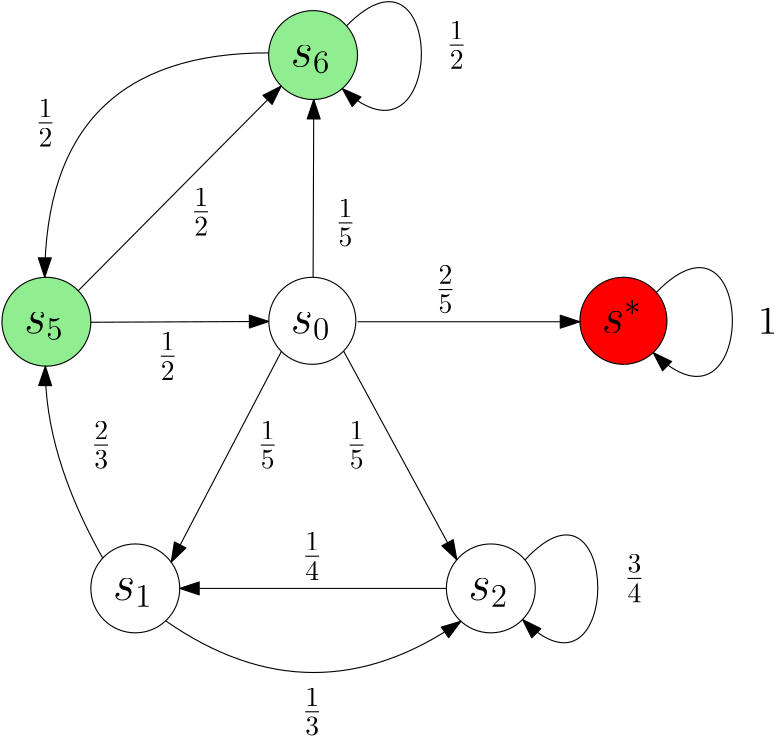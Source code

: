 <?xml version="1.0"?>
<!DOCTYPE ipe SYSTEM "ipe.dtd">
<ipe version="70206" creator="Ipe 7.2.6">
<info created="D:20170225211028" modified="D:20170227144753"/>
<ipestyle name="basic">
<symbol name="arrow/arc(spx)">
<path stroke="sym-stroke" fill="sym-stroke" pen="sym-pen">
0 0 m
-1 0.333 l
-1 -0.333 l
h
</path>
</symbol>
<symbol name="arrow/farc(spx)">
<path stroke="sym-stroke" fill="white" pen="sym-pen">
0 0 m
-1 0.333 l
-1 -0.333 l
h
</path>
</symbol>
<symbol name="arrow/ptarc(spx)">
<path stroke="sym-stroke" fill="sym-stroke" pen="sym-pen">
0 0 m
-1 0.333 l
-0.8 0 l
-1 -0.333 l
h
</path>
</symbol>
<symbol name="arrow/fptarc(spx)">
<path stroke="sym-stroke" fill="white" pen="sym-pen">
0 0 m
-1 0.333 l
-0.8 0 l
-1 -0.333 l
h
</path>
</symbol>
<symbol name="mark/circle(sx)" transformations="translations">
<path fill="sym-stroke">
0.6 0 0 0.6 0 0 e
0.4 0 0 0.4 0 0 e
</path>
</symbol>
<symbol name="mark/disk(sx)" transformations="translations">
<path fill="sym-stroke">
0.6 0 0 0.6 0 0 e
</path>
</symbol>
<symbol name="mark/fdisk(sfx)" transformations="translations">
<group>
<path fill="sym-fill">
0.5 0 0 0.5 0 0 e
</path>
<path fill="sym-stroke" fillrule="eofill">
0.6 0 0 0.6 0 0 e
0.4 0 0 0.4 0 0 e
</path>
</group>
</symbol>
<symbol name="mark/box(sx)" transformations="translations">
<path fill="sym-stroke" fillrule="eofill">
-0.6 -0.6 m
0.6 -0.6 l
0.6 0.6 l
-0.6 0.6 l
h
-0.4 -0.4 m
0.4 -0.4 l
0.4 0.4 l
-0.4 0.4 l
h
</path>
</symbol>
<symbol name="mark/square(sx)" transformations="translations">
<path fill="sym-stroke">
-0.6 -0.6 m
0.6 -0.6 l
0.6 0.6 l
-0.6 0.6 l
h
</path>
</symbol>
<symbol name="mark/fsquare(sfx)" transformations="translations">
<group>
<path fill="sym-fill">
-0.5 -0.5 m
0.5 -0.5 l
0.5 0.5 l
-0.5 0.5 l
h
</path>
<path fill="sym-stroke" fillrule="eofill">
-0.6 -0.6 m
0.6 -0.6 l
0.6 0.6 l
-0.6 0.6 l
h
-0.4 -0.4 m
0.4 -0.4 l
0.4 0.4 l
-0.4 0.4 l
h
</path>
</group>
</symbol>
<symbol name="mark/cross(sx)" transformations="translations">
<group>
<path fill="sym-stroke">
-0.43 -0.57 m
0.57 0.43 l
0.43 0.57 l
-0.57 -0.43 l
h
</path>
<path fill="sym-stroke">
-0.43 0.57 m
0.57 -0.43 l
0.43 -0.57 l
-0.57 0.43 l
h
</path>
</group>
</symbol>
<symbol name="arrow/fnormal(spx)">
<path stroke="sym-stroke" fill="white" pen="sym-pen">
0 0 m
-1 0.333 l
-1 -0.333 l
h
</path>
</symbol>
<symbol name="arrow/pointed(spx)">
<path stroke="sym-stroke" fill="sym-stroke" pen="sym-pen">
0 0 m
-1 0.333 l
-0.8 0 l
-1 -0.333 l
h
</path>
</symbol>
<symbol name="arrow/fpointed(spx)">
<path stroke="sym-stroke" fill="white" pen="sym-pen">
0 0 m
-1 0.333 l
-0.8 0 l
-1 -0.333 l
h
</path>
</symbol>
<symbol name="arrow/linear(spx)">
<path stroke="sym-stroke" pen="sym-pen">
-1 0.333 m
0 0 l
-1 -0.333 l
</path>
</symbol>
<symbol name="arrow/fdouble(spx)">
<path stroke="sym-stroke" fill="white" pen="sym-pen">
0 0 m
-1 0.333 l
-1 -0.333 l
h
-1 0 m
-2 0.333 l
-2 -0.333 l
h
</path>
</symbol>
<symbol name="arrow/double(spx)">
<path stroke="sym-stroke" fill="sym-stroke" pen="sym-pen">
0 0 m
-1 0.333 l
-1 -0.333 l
h
-1 0 m
-2 0.333 l
-2 -0.333 l
h
</path>
</symbol>
<pen name="heavier" value="0.8"/>
<pen name="fat" value="1.2"/>
<pen name="ultrafat" value="2"/>
<symbolsize name="large" value="5"/>
<symbolsize name="small" value="2"/>
<symbolsize name="tiny" value="1.1"/>
<arrowsize name="large" value="10"/>
<arrowsize name="small" value="5"/>
<arrowsize name="tiny" value="3"/>
<color name="red" value="1 0 0"/>
<color name="green" value="0 1 0"/>
<color name="blue" value="0 0 1"/>
<color name="yellow" value="1 1 0"/>
<color name="orange" value="1 0.647 0"/>
<color name="gold" value="1 0.843 0"/>
<color name="purple" value="0.627 0.125 0.941"/>
<color name="gray" value="0.745"/>
<color name="brown" value="0.647 0.165 0.165"/>
<color name="navy" value="0 0 0.502"/>
<color name="pink" value="1 0.753 0.796"/>
<color name="seagreen" value="0.18 0.545 0.341"/>
<color name="turquoise" value="0.251 0.878 0.816"/>
<color name="violet" value="0.933 0.51 0.933"/>
<color name="darkblue" value="0 0 0.545"/>
<color name="darkcyan" value="0 0.545 0.545"/>
<color name="darkgray" value="0.663"/>
<color name="darkgreen" value="0 0.392 0"/>
<color name="darkmagenta" value="0.545 0 0.545"/>
<color name="darkorange" value="1 0.549 0"/>
<color name="darkred" value="0.545 0 0"/>
<color name="lightblue" value="0.678 0.847 0.902"/>
<color name="lightcyan" value="0.878 1 1"/>
<color name="lightgray" value="0.827"/>
<color name="lightgreen" value="0.565 0.933 0.565"/>
<color name="lightyellow" value="1 1 0.878"/>
<dashstyle name="dashed" value="[4] 0"/>
<dashstyle name="dotted" value="[1 3] 0"/>
<dashstyle name="dash dotted" value="[4 2 1 2] 0"/>
<dashstyle name="dash dot dotted" value="[4 2 1 2 1 2] 0"/>
<textsize name="large" value="\large"/>
<textsize name="Large" value="\Large"/>
<textsize name="LARGE" value="\LARGE"/>
<textsize name="huge" value="\huge"/>
<textsize name="Huge" value="\Huge"/>
<textsize name="small" value="\small"/>
<textsize name="footnote" value="\footnotesize"/>
<textsize name="tiny" value="\tiny"/>
<textstyle name="center" begin="\begin{center}" end="\end{center}"/>
<textstyle name="itemize" begin="\begin{itemize}" end="\end{itemize}"/>
<textstyle name="item" begin="\begin{itemize}\item{}" end="\end{itemize}"/>
<gridsize name="4 pts" value="4"/>
<gridsize name="8 pts (~3 mm)" value="8"/>
<gridsize name="16 pts (~6 mm)" value="16"/>
<gridsize name="32 pts (~12 mm)" value="32"/>
<gridsize name="10 pts (~3.5 mm)" value="10"/>
<gridsize name="20 pts (~7 mm)" value="20"/>
<gridsize name="14 pts (~5 mm)" value="14"/>
<gridsize name="28 pts (~10 mm)" value="28"/>
<gridsize name="56 pts (~20 mm)" value="56"/>
<anglesize name="90 deg" value="90"/>
<anglesize name="60 deg" value="60"/>
<anglesize name="45 deg" value="45"/>
<anglesize name="30 deg" value="30"/>
<anglesize name="22.5 deg" value="22.5"/>
<opacity name="10%" value="0.1"/>
<opacity name="30%" value="0.3"/>
<opacity name="50%" value="0.5"/>
<opacity name="75%" value="0.75"/>
<tiling name="falling" angle="-60" step="4" width="1"/>
<tiling name="rising" angle="30" step="4" width="1"/>
</ipestyle>
<page>
<layer name="alpha"/>
<view layers="alpha" active="alpha"/>
<path layer="alpha" matrix="1 0 0 1 0 -32" stroke="black">
15.6682 0 0 15.6682 239.734 720.334 e
</path>
<path matrix="1 0 0 1 32 -32" stroke="black">
16 0 0 16 272 624 e
</path>
<path matrix="1 0 0 1 0 -32" stroke="black">
16 0 0 16 176 624 e
</path>
<path matrix="1 0 0 1 0 -32" stroke="black" fill="lightgreen">
16 0 0 16 144 720 e
</path>
<path matrix="1 0 0 1 0 -32" stroke="black" fill="lightgreen">
16 0 0 16 240 816 e
</path>
<path stroke="black" arrow="normal/normal">
252.063 794.512 m
288.27 831.336
288.153 737.153
250.516 771.941 c
</path>
<path stroke="black" arrow="normal/normal">
224.019 784.779 m
143.757 784.899
143.395 703.989 c
</path>
<path stroke="black" arrow="normal/normal">
159.999 687.812 m
224.068 688.1 l
</path>
<path stroke="black" arrow="normal/normal">
164.281 602.893 m
143.257 640.224
143.633 672.004 c
</path>
<path stroke="black" arrow="normal/normal">
240.019 704 m
240.25 768.002 l
</path>
<path stroke="black" arrow="normal/normal">
155.461 699.164 m
228.535 772.839 l
</path>
<path stroke="black" arrow="normal/normal">
228.606 677.305 m
188.92 601.438 l
</path>
<path stroke="black" arrow="normal/normal">
250.994 677.439 m
291.754 602.298 l
</path>
<path stroke="black" arrow="normal/normal">
186.928 580.313 m
240.218 543.191
293.222 580.175 c
</path>
<text transformations="translations" pos="232 684" stroke="black" type="label" width="14.291" height="7.415" depth="2.58" valign="baseline" size="LARGE" style="math">s_0</text>
<text transformations="translations" pos="136 684" stroke="black" type="label" width="14.291" height="7.415" depth="2.58" valign="baseline" size="LARGE" style="math">s_5</text>
<text transformations="translations" pos="232 780" stroke="black" type="label" width="14.291" height="7.415" depth="2.58" valign="baseline" size="LARGE" style="math">s_6</text>
<text transformations="translations" pos="168 588" stroke="black" type="label" width="14.291" height="7.415" depth="2.58" valign="baseline" size="LARGE" style="math">s_1</text>
<text transformations="translations" pos="296 588" stroke="black" type="label" width="14.291" height="7.415" depth="2.58" valign="baseline" size="LARGE" style="math">s_2</text>
<text transformations="translations" pos="288 784" stroke="black" type="label" width="7.372" height="12.066" depth="4.95" valign="baseline" size="Large" style="math">\frac{1}{2}</text>
<text matrix="1 0 0 1 12 -12" transformations="translations" pos="128 768" stroke="black" type="label" width="7.372" height="12.066" depth="4.95" valign="baseline" size="Large" style="math">\frac{1}{2}</text>
<text transformations="translations" pos="196 724" stroke="black" type="label" width="7.372" height="12.066" depth="4.95" valign="baseline" size="Large" style="math">\frac{1}{2}</text>
<text transformations="translations" pos="248 720" stroke="black" type="label" width="7.372" height="12.066" depth="4.95" valign="baseline" size="Large" style="math">\frac{1}{5}</text>
<text transformations="translations" pos="220 640" stroke="black" type="label" width="7.372" height="12.066" depth="4.95" valign="baseline" size="Large" style="math">\frac{1}{5}</text>
<text matrix="1 0 0 1 0 -20" transformations="translations" pos="184 692" stroke="black" type="label" width="7.372" height="12.066" depth="4.95" valign="baseline" size="Large" style="math">\frac{1}{2}</text>
<text matrix="1 0 0 1 12 4" transformations="translations" pos="224 540" stroke="black" type="label" width="7.372" height="12.066" depth="4.95" valign="baseline" size="Large" style="math">\frac{1}{3}</text>
<text transformations="translations" pos="252 640" stroke="black" type="label" width="7.372" height="12.066" depth="4.95" valign="baseline" size="Large" style="math">\frac{1}{5}</text>
<path stroke="black" arrow="normal/normal">
288 592 m
192 592 l
</path>
<text matrix="1 0 0 1 4 0" transformations="translations" pos="232 600" stroke="black" type="label" width="7.372" height="12.066" depth="4.95" valign="baseline" size="Large" style="math">\frac{1}{4}</text>
<text matrix="1 0 0 1 12 0" transformations="translations" pos="272 696" stroke="black" type="label" width="7.372" height="12.066" depth="4.95" valign="baseline" size="Large" style="math">\frac{2}{5}</text>
<path matrix="1 0 0 1 -128 -96" stroke="black" arrow="normal/normal">
444.298 698.235 m
479.229 735.988
479.537 640.55
443.422 676.796 c
</path>
<text transformations="translations" pos="160 640" stroke="black" type="label" width="7.372" height="12.066" depth="4.95" valign="baseline" size="Large" style="math">\frac{2}{3}</text>
<text transformations="translations" pos="352 592" stroke="black" type="label" width="7.372" height="12.066" depth="4.95" valign="baseline" size="Large" style="math">\frac{3}{4}</text>
<path matrix="1 0 0 1 112 -32" stroke="black" fill="red">
15.6682 0 0 15.6682 239.734 720.334 e
</path>
<path stroke="black" arrow="normal/normal">
256 688 m
336 688 l
</path>
<path stroke="black" arrow="normal/normal">
363.595 698.572 m
400.323 736.195
400.189 640.016
362.442 676.896 c
</path>
<text matrix="1 0 0 1 0 -4" transformations="translations" pos="400.075 687.664" stroke="black" type="label" width="7.024" height="9.245" depth="0" valign="baseline" size="Large" style="math">1</text>
<text transformations="translations" pos="344 684" stroke="black" type="label" width="14.416" height="11.81" depth="0" valign="baseline" size="LARGE" style="math">s^*</text>
</page>
</ipe>
